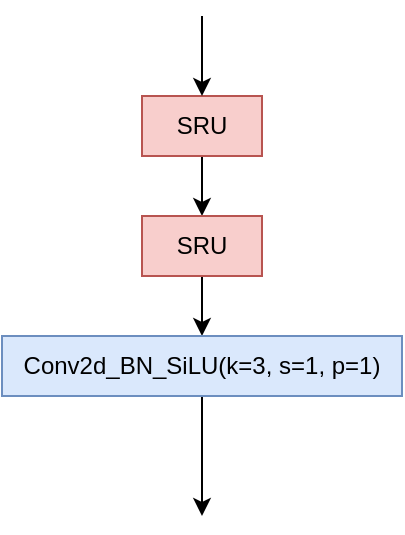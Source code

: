 <mxfile version="22.0.4" type="github">
  <diagram name="第 1 页" id="A0bnlgkThIRBoETc3U4p">
    <mxGraphModel dx="1670" dy="943" grid="1" gridSize="10" guides="1" tooltips="1" connect="1" arrows="1" fold="1" page="1" pageScale="1" pageWidth="827" pageHeight="1169" math="0" shadow="0">
      <root>
        <mxCell id="0" />
        <mxCell id="1" parent="0" />
        <mxCell id="Lc4hsl8KDaMd5z-WpPfj-8" style="edgeStyle=orthogonalEdgeStyle;rounded=0;orthogonalLoop=1;jettySize=auto;html=1;exitX=0.5;exitY=1;exitDx=0;exitDy=0;" edge="1" parent="1" source="Lc4hsl8KDaMd5z-WpPfj-4" target="Lc4hsl8KDaMd5z-WpPfj-5">
          <mxGeometry relative="1" as="geometry" />
        </mxCell>
        <mxCell id="Lc4hsl8KDaMd5z-WpPfj-4" value="SRU" style="rounded=0;whiteSpace=wrap;html=1;fillColor=#f8cecc;strokeColor=#b85450;" vertex="1" parent="1">
          <mxGeometry x="330" y="360" width="60" height="30" as="geometry" />
        </mxCell>
        <mxCell id="Lc4hsl8KDaMd5z-WpPfj-9" style="edgeStyle=orthogonalEdgeStyle;rounded=0;orthogonalLoop=1;jettySize=auto;html=1;exitX=0.5;exitY=1;exitDx=0;exitDy=0;entryX=0.5;entryY=0;entryDx=0;entryDy=0;" edge="1" parent="1" source="Lc4hsl8KDaMd5z-WpPfj-5" target="Lc4hsl8KDaMd5z-WpPfj-6">
          <mxGeometry relative="1" as="geometry" />
        </mxCell>
        <mxCell id="Lc4hsl8KDaMd5z-WpPfj-5" value="SRU" style="rounded=0;whiteSpace=wrap;html=1;fillColor=#f8cecc;strokeColor=#b85450;" vertex="1" parent="1">
          <mxGeometry x="330" y="420" width="60" height="30" as="geometry" />
        </mxCell>
        <mxCell id="Lc4hsl8KDaMd5z-WpPfj-11" style="edgeStyle=orthogonalEdgeStyle;rounded=0;orthogonalLoop=1;jettySize=auto;html=1;exitX=0.5;exitY=1;exitDx=0;exitDy=0;" edge="1" parent="1" source="Lc4hsl8KDaMd5z-WpPfj-6">
          <mxGeometry relative="1" as="geometry">
            <mxPoint x="360" y="570" as="targetPoint" />
          </mxGeometry>
        </mxCell>
        <mxCell id="Lc4hsl8KDaMd5z-WpPfj-6" value="Conv2d_BN_SiLU(k=3, s=1, p=1)" style="rounded=0;whiteSpace=wrap;html=1;fillColor=#dae8fc;strokeColor=#6c8ebf;" vertex="1" parent="1">
          <mxGeometry x="260" y="480" width="200" height="30" as="geometry" />
        </mxCell>
        <mxCell id="Lc4hsl8KDaMd5z-WpPfj-10" value="" style="endArrow=classic;html=1;rounded=0;entryX=0.5;entryY=0;entryDx=0;entryDy=0;" edge="1" parent="1" target="Lc4hsl8KDaMd5z-WpPfj-4">
          <mxGeometry width="50" height="50" relative="1" as="geometry">
            <mxPoint x="360" y="320" as="sourcePoint" />
            <mxPoint x="440" y="540" as="targetPoint" />
          </mxGeometry>
        </mxCell>
      </root>
    </mxGraphModel>
  </diagram>
</mxfile>
